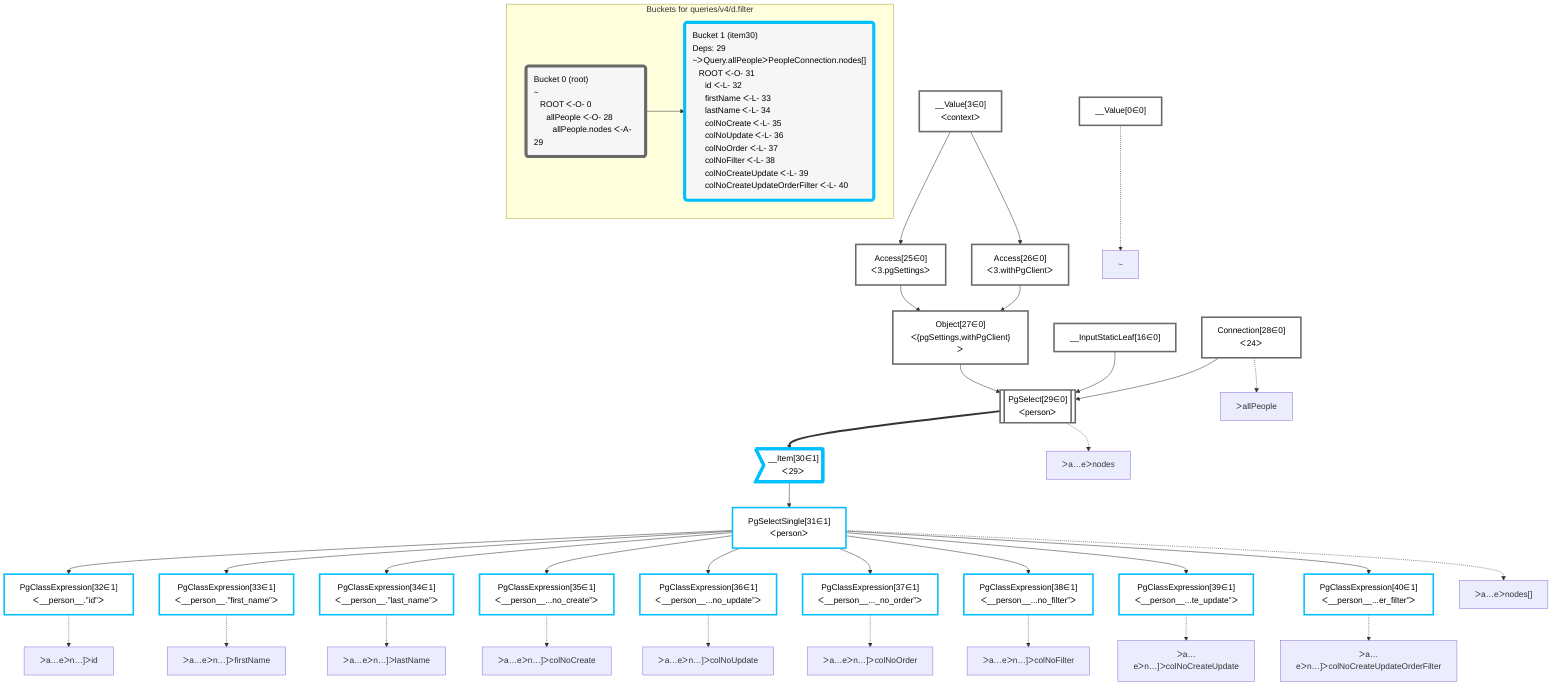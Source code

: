 graph TD
    classDef path fill:#eee,stroke:#000,color:#000
    classDef plan fill:#fff,stroke-width:3px,color:#000
    classDef itemplan fill:#fff,stroke-width:6px,color:#000
    classDef sideeffectplan fill:#f00,stroke-width:6px,color:#000
    classDef bucket fill:#f6f6f6,color:#000,stroke-width:6px,text-align:left


    %% define plans
    __Value0["__Value[0∈0]"]:::plan
    __Value3["__Value[3∈0]<br />ᐸcontextᐳ"]:::plan
    __InputStaticLeaf16["__InputStaticLeaf[16∈0]"]:::plan
    Access25["Access[25∈0]<br />ᐸ3.pgSettingsᐳ"]:::plan
    Access26["Access[26∈0]<br />ᐸ3.withPgClientᐳ"]:::plan
    Object27["Object[27∈0]<br />ᐸ{pgSettings,withPgClient}ᐳ"]:::plan
    Connection28["Connection[28∈0]<br />ᐸ24ᐳ"]:::plan
    PgSelect29[["PgSelect[29∈0]<br />ᐸpersonᐳ"]]:::plan
    __Item30>"__Item[30∈1]<br />ᐸ29ᐳ"]:::itemplan
    PgSelectSingle31["PgSelectSingle[31∈1]<br />ᐸpersonᐳ"]:::plan
    PgClassExpression32["PgClassExpression[32∈1]<br />ᐸ__person__.”id”ᐳ"]:::plan
    PgClassExpression33["PgClassExpression[33∈1]<br />ᐸ__person__.”first_name”ᐳ"]:::plan
    PgClassExpression34["PgClassExpression[34∈1]<br />ᐸ__person__.”last_name”ᐳ"]:::plan
    PgClassExpression35["PgClassExpression[35∈1]<br />ᐸ__person__...no_create”ᐳ"]:::plan
    PgClassExpression36["PgClassExpression[36∈1]<br />ᐸ__person__...no_update”ᐳ"]:::plan
    PgClassExpression37["PgClassExpression[37∈1]<br />ᐸ__person__..._no_order”ᐳ"]:::plan
    PgClassExpression38["PgClassExpression[38∈1]<br />ᐸ__person__...no_filter”ᐳ"]:::plan
    PgClassExpression39["PgClassExpression[39∈1]<br />ᐸ__person__...te_update”ᐳ"]:::plan
    PgClassExpression40["PgClassExpression[40∈1]<br />ᐸ__person__...er_filter”ᐳ"]:::plan

    %% plan dependencies
    __Value3 --> Access25
    __Value3 --> Access26
    Access25 & Access26 --> Object27
    Object27 & __InputStaticLeaf16 & Connection28 --> PgSelect29
    PgSelect29 ==> __Item30
    __Item30 --> PgSelectSingle31
    PgSelectSingle31 --> PgClassExpression32
    PgSelectSingle31 --> PgClassExpression33
    PgSelectSingle31 --> PgClassExpression34
    PgSelectSingle31 --> PgClassExpression35
    PgSelectSingle31 --> PgClassExpression36
    PgSelectSingle31 --> PgClassExpression37
    PgSelectSingle31 --> PgClassExpression38
    PgSelectSingle31 --> PgClassExpression39
    PgSelectSingle31 --> PgClassExpression40

    %% plan-to-path relationships
    P0["~"]
    __Value0 -.-> P0
    P28["ᐳallPeople"]
    Connection28 -.-> P28
    P29["ᐳa…eᐳnodes"]
    PgSelect29 -.-> P29
    P31["ᐳa…eᐳnodes[]"]
    PgSelectSingle31 -.-> P31
    P32["ᐳa…eᐳn…]ᐳid"]
    PgClassExpression32 -.-> P32
    P33["ᐳa…eᐳn…]ᐳfirstName"]
    PgClassExpression33 -.-> P33
    P34["ᐳa…eᐳn…]ᐳlastName"]
    PgClassExpression34 -.-> P34
    P35["ᐳa…eᐳn…]ᐳcolNoCreate"]
    PgClassExpression35 -.-> P35
    P36["ᐳa…eᐳn…]ᐳcolNoUpdate"]
    PgClassExpression36 -.-> P36
    P37["ᐳa…eᐳn…]ᐳcolNoOrder"]
    PgClassExpression37 -.-> P37
    P38["ᐳa…eᐳn…]ᐳcolNoFilter"]
    PgClassExpression38 -.-> P38
    P39["ᐳa…eᐳn…]ᐳcolNoCreateUpdate"]
    PgClassExpression39 -.-> P39
    P40["ᐳa…eᐳn…]ᐳcolNoCreateUpdateOrderFilter"]
    PgClassExpression40 -.-> P40

    subgraph "Buckets for queries/v4/d.filter"
    Bucket0("Bucket 0 (root)<br />~<br />⠀ROOT ᐸ-O- 0<br />⠀⠀allPeople ᐸ-O- 28<br />⠀⠀⠀allPeople.nodes ᐸ-A- 29"):::bucket
    classDef bucket0 stroke:#696969
    class Bucket0,__Value0,__Value3,__InputStaticLeaf16,Access25,Access26,Object27,Connection28,PgSelect29 bucket0
    Bucket1("Bucket 1 (item30)<br />Deps: 29<br />~ᐳQuery.allPeopleᐳPeopleConnection.nodes[]<br />⠀ROOT ᐸ-O- 31<br />⠀⠀id ᐸ-L- 32<br />⠀⠀firstName ᐸ-L- 33<br />⠀⠀lastName ᐸ-L- 34<br />⠀⠀colNoCreate ᐸ-L- 35<br />⠀⠀colNoUpdate ᐸ-L- 36<br />⠀⠀colNoOrder ᐸ-L- 37<br />⠀⠀colNoFilter ᐸ-L- 38<br />⠀⠀colNoCreateUpdate ᐸ-L- 39<br />⠀⠀colNoCreateUpdateOrderFilter ᐸ-L- 40"):::bucket
    classDef bucket1 stroke:#00bfff
    class Bucket1,__Item30,PgSelectSingle31,PgClassExpression32,PgClassExpression33,PgClassExpression34,PgClassExpression35,PgClassExpression36,PgClassExpression37,PgClassExpression38,PgClassExpression39,PgClassExpression40 bucket1
    Bucket0 --> Bucket1
    end